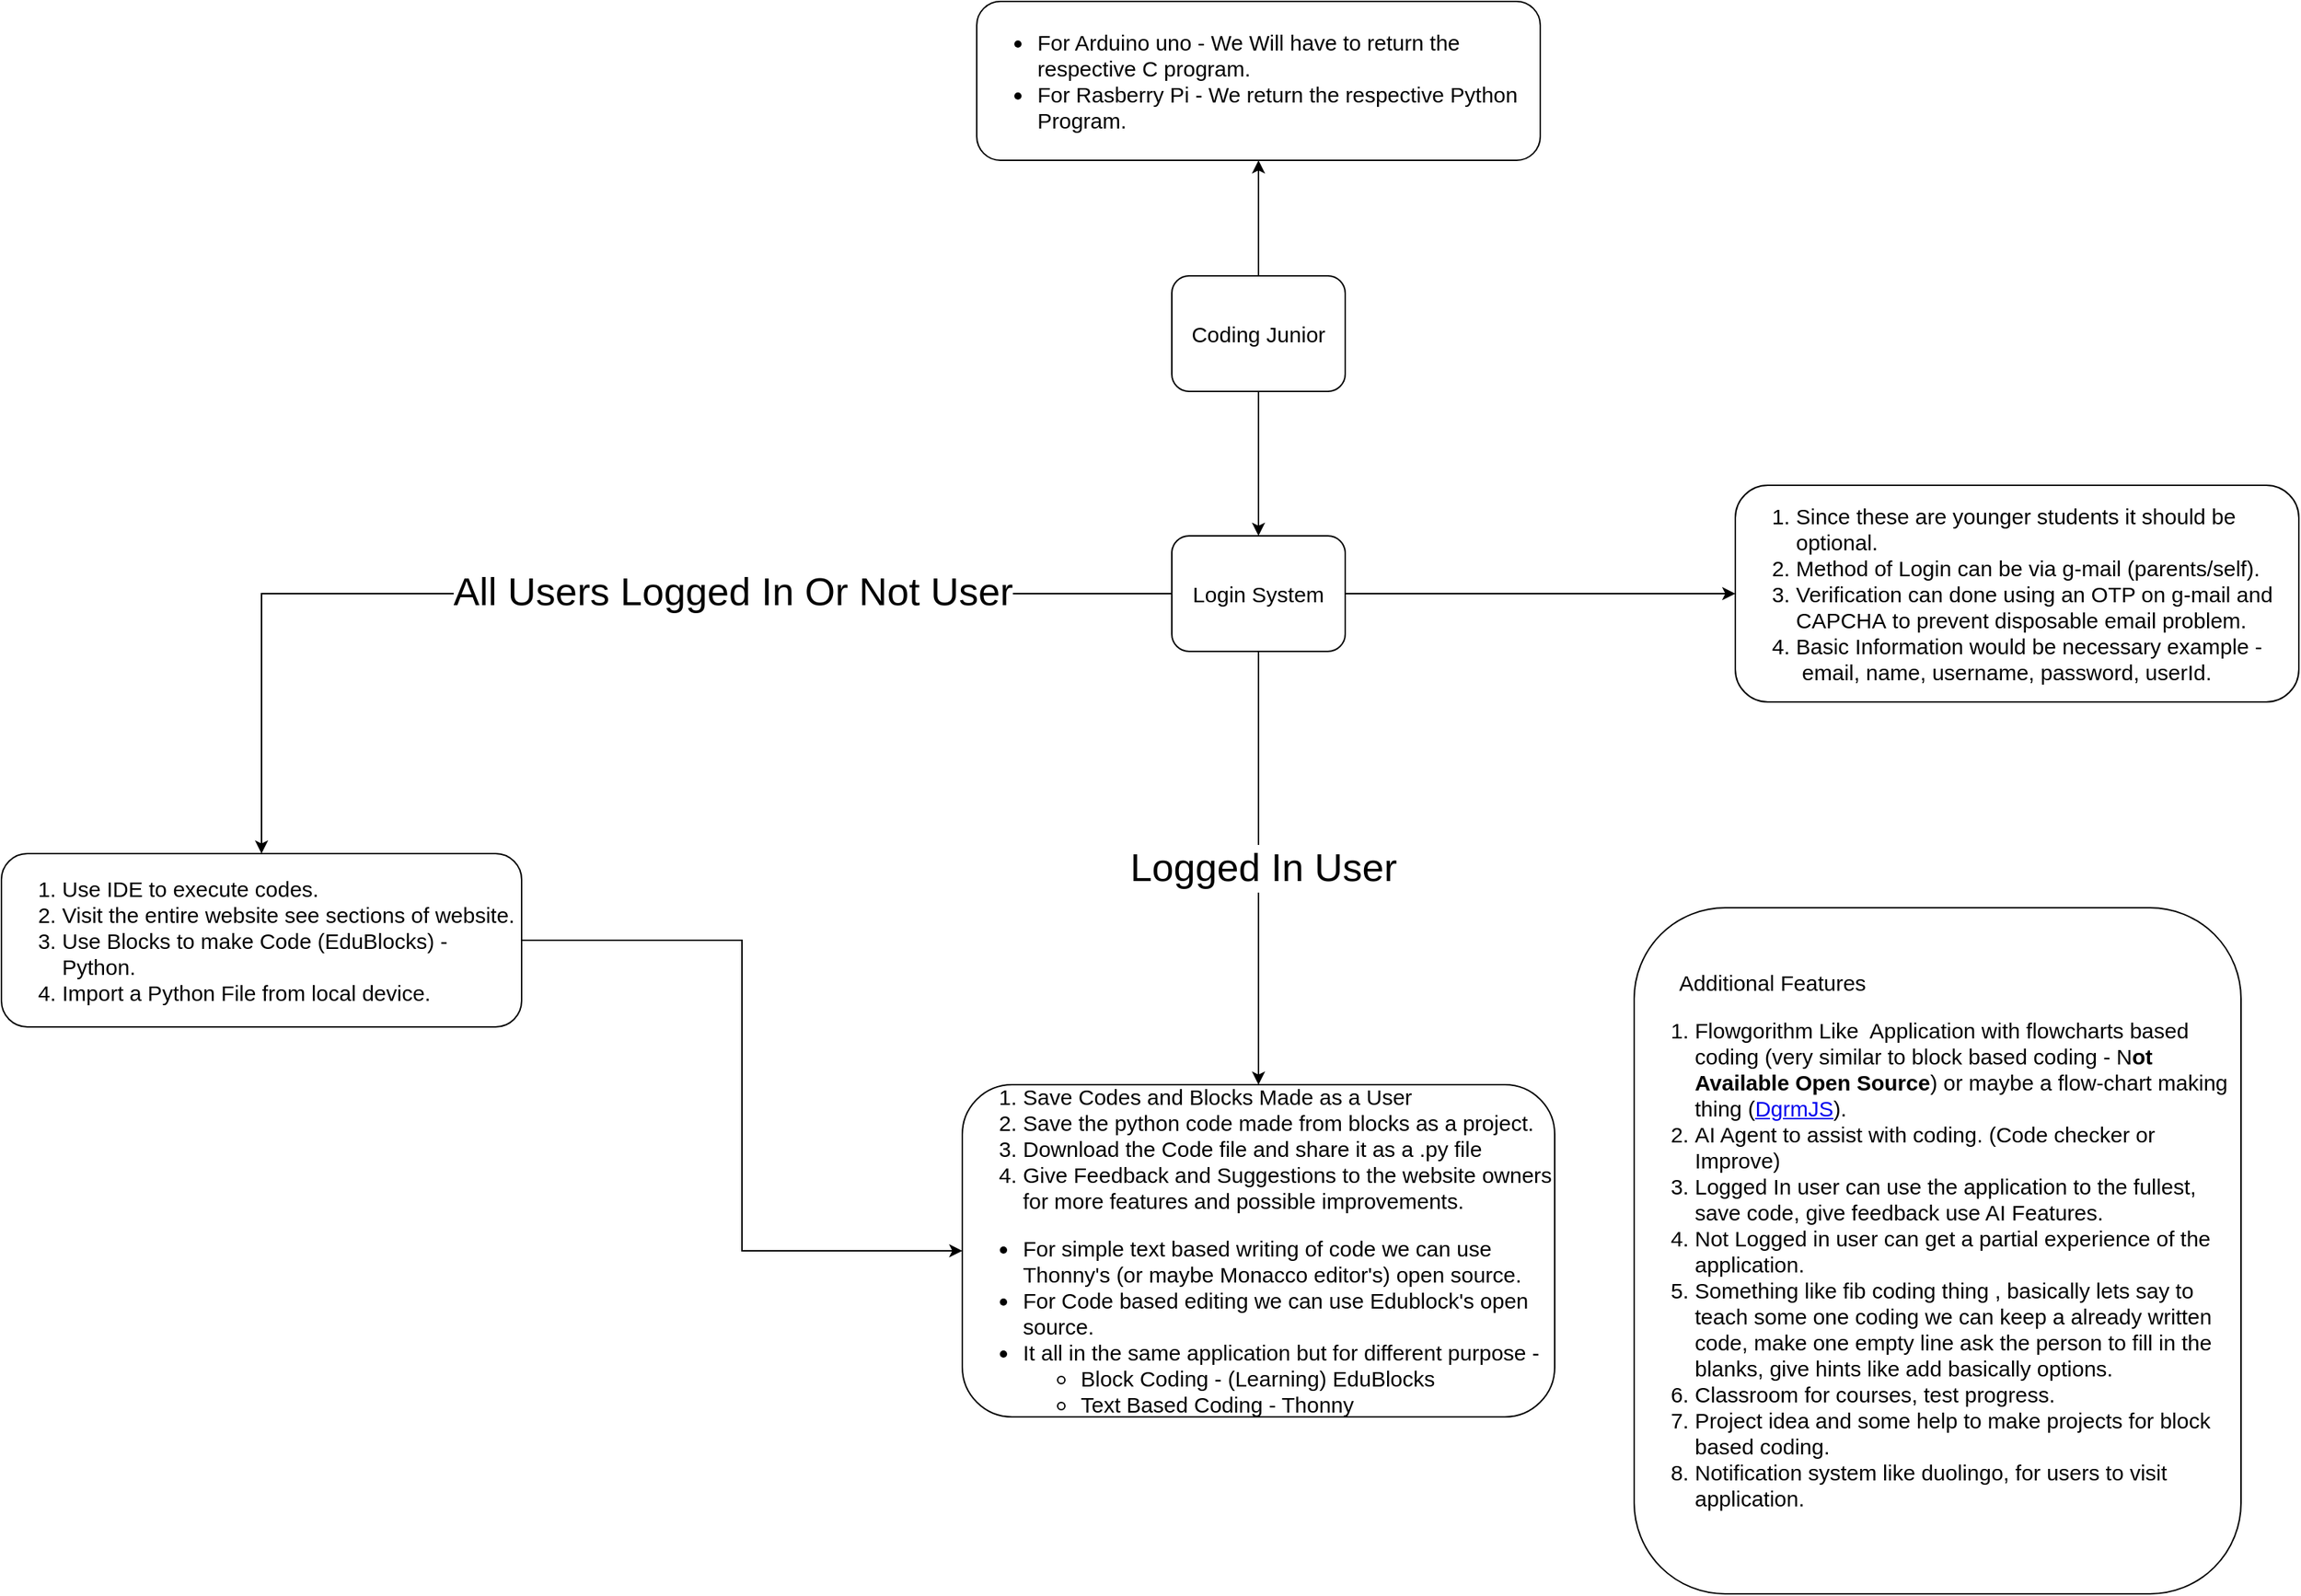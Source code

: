 <mxfile version="27.0.2">
  <diagram name="Page-1" id="27JIksZOyUg7H0xSe7Qw">
    <mxGraphModel dx="1939" dy="1714" grid="1" gridSize="10" guides="1" tooltips="1" connect="1" arrows="1" fold="1" page="1" pageScale="1" pageWidth="850" pageHeight="1100" math="0" shadow="0">
      <root>
        <mxCell id="0" />
        <mxCell id="1" parent="0" />
        <mxCell id="-FAzzV84QFnnn3e9Tf60-6" style="edgeStyle=orthogonalEdgeStyle;rounded=0;orthogonalLoop=1;jettySize=auto;html=1;" parent="1" source="-FAzzV84QFnnn3e9Tf60-1" target="-FAzzV84QFnnn3e9Tf60-4" edge="1">
          <mxGeometry relative="1" as="geometry" />
        </mxCell>
        <mxCell id="-FAzzV84QFnnn3e9Tf60-26" value="" style="edgeStyle=orthogonalEdgeStyle;rounded=0;orthogonalLoop=1;jettySize=auto;html=1;" parent="1" source="-FAzzV84QFnnn3e9Tf60-1" target="-FAzzV84QFnnn3e9Tf60-25" edge="1">
          <mxGeometry relative="1" as="geometry" />
        </mxCell>
        <mxCell id="-FAzzV84QFnnn3e9Tf60-1" value="Coding Junior" style="rounded=1;whiteSpace=wrap;html=1;fontSize=15;" parent="1" vertex="1">
          <mxGeometry x="280" y="40" width="120" height="80" as="geometry" />
        </mxCell>
        <mxCell id="-FAzzV84QFnnn3e9Tf60-11" style="edgeStyle=orthogonalEdgeStyle;rounded=0;orthogonalLoop=1;jettySize=auto;html=1;" parent="1" source="-FAzzV84QFnnn3e9Tf60-4" target="-FAzzV84QFnnn3e9Tf60-10" edge="1">
          <mxGeometry relative="1" as="geometry" />
        </mxCell>
        <mxCell id="-FAzzV84QFnnn3e9Tf60-13" value="" style="edgeStyle=orthogonalEdgeStyle;rounded=0;orthogonalLoop=1;jettySize=auto;html=1;" parent="1" source="-FAzzV84QFnnn3e9Tf60-4" target="-FAzzV84QFnnn3e9Tf60-12" edge="1">
          <mxGeometry relative="1" as="geometry" />
        </mxCell>
        <mxCell id="-FAzzV84QFnnn3e9Tf60-14" value="Logged In User" style="edgeLabel;html=1;align=center;verticalAlign=middle;resizable=0;points=[];fontSize=27;" parent="-FAzzV84QFnnn3e9Tf60-13" vertex="1" connectable="0">
          <mxGeometry x="0.001" y="3" relative="1" as="geometry">
            <mxPoint as="offset" />
          </mxGeometry>
        </mxCell>
        <mxCell id="-FAzzV84QFnnn3e9Tf60-18" style="edgeStyle=orthogonalEdgeStyle;rounded=0;orthogonalLoop=1;jettySize=auto;html=1;" parent="1" source="-FAzzV84QFnnn3e9Tf60-4" target="-FAzzV84QFnnn3e9Tf60-17" edge="1">
          <mxGeometry relative="1" as="geometry" />
        </mxCell>
        <mxCell id="-FAzzV84QFnnn3e9Tf60-21" value="&lt;span style=&quot;font-size: 27px;&quot;&gt;All Users Logged In Or Not User&lt;/span&gt;" style="edgeLabel;html=1;align=center;verticalAlign=middle;resizable=0;points=[];" parent="-FAzzV84QFnnn3e9Tf60-18" vertex="1" connectable="0">
          <mxGeometry x="-0.249" y="-1" relative="1" as="geometry">
            <mxPoint as="offset" />
          </mxGeometry>
        </mxCell>
        <mxCell id="-FAzzV84QFnnn3e9Tf60-4" value="Login System" style="rounded=1;whiteSpace=wrap;html=1;fontSize=15;" parent="1" vertex="1">
          <mxGeometry x="280" y="220" width="120" height="80" as="geometry" />
        </mxCell>
        <mxCell id="-FAzzV84QFnnn3e9Tf60-10" value="&lt;ol&gt;&lt;li&gt;Since these are younger students it should be optional.&lt;/li&gt;&lt;li&gt;Method of Login can be via g-mail (parents/self).&lt;/li&gt;&lt;li&gt;Verification can done using an OTP on g-mail and CAPCHA&lt;span style=&quot;text-align: center; background-color: transparent; color: light-dark(rgb(0, 0, 0), rgb(255, 255, 255));&quot;&gt;&amp;nbsp;to prevent disposable email problem.&lt;/span&gt;&lt;/li&gt;&lt;li&gt;&lt;span style=&quot;text-align: center; background-color: transparent; color: light-dark(rgb(0, 0, 0), rgb(255, 255, 255));&quot;&gt;Basic Information would be necessary example -&amp;nbsp; &amp;nbsp; &amp;nbsp;email, name, username, password, userId.&lt;/span&gt;&lt;/li&gt;&lt;/ol&gt;" style="rounded=1;whiteSpace=wrap;html=1;fontSize=15;align=left;" parent="1" vertex="1">
          <mxGeometry x="670" y="185" width="390" height="150" as="geometry" />
        </mxCell>
        <mxCell id="-FAzzV84QFnnn3e9Tf60-12" value="&lt;ol&gt;&lt;li&gt;Save Codes and Blocks Made as a User&amp;nbsp;&lt;/li&gt;&lt;li&gt;Save the python code made from blocks as a project.&lt;/li&gt;&lt;li&gt;Download the Code file and share it as a .py file&lt;/li&gt;&lt;li&gt;Give Feedback and Suggestions to the website owners for more features and possible improvements.&lt;/li&gt;&lt;/ol&gt;&lt;div&gt;&lt;ul&gt;&lt;li&gt;For simple text based writing of code we can use Thonny&#39;s (or maybe Monacco editor&#39;s)&amp;nbsp;open source.&lt;/li&gt;&lt;li&gt;For Code based editing we can use Edublock&#39;s open source.&lt;/li&gt;&lt;li&gt;It all in the same application but for different purpose -&amp;nbsp;&lt;/li&gt;&lt;ul&gt;&lt;li&gt;Block Coding - (Learning) EduBlocks&lt;/li&gt;&lt;li&gt;Text Based Coding - Thonny&amp;nbsp;&lt;/li&gt;&lt;/ul&gt;&lt;/ul&gt;&lt;/div&gt;" style="whiteSpace=wrap;html=1;fontSize=15;rounded=1;align=left;" parent="1" vertex="1">
          <mxGeometry x="135" y="600" width="410" height="230" as="geometry" />
        </mxCell>
        <mxCell id="-FAzzV84QFnnn3e9Tf60-29" style="edgeStyle=orthogonalEdgeStyle;rounded=0;orthogonalLoop=1;jettySize=auto;html=1;entryX=0;entryY=0.5;entryDx=0;entryDy=0;" parent="1" source="-FAzzV84QFnnn3e9Tf60-17" target="-FAzzV84QFnnn3e9Tf60-12" edge="1">
          <mxGeometry relative="1" as="geometry" />
        </mxCell>
        <mxCell id="-FAzzV84QFnnn3e9Tf60-17" value="&lt;ol&gt;&lt;li&gt;Use IDE to execute codes.&lt;/li&gt;&lt;li&gt;Visit the entire website see sections of website.&lt;/li&gt;&lt;li&gt;Use Blocks to make Code (EduBlocks) - Python.&lt;/li&gt;&lt;li&gt;Import a Python File from local device.&lt;/li&gt;&lt;/ol&gt;" style="whiteSpace=wrap;html=1;fontSize=15;rounded=1;align=left;" parent="1" vertex="1">
          <mxGeometry x="-530" y="440" width="360" height="120" as="geometry" />
        </mxCell>
        <mxCell id="-FAzzV84QFnnn3e9Tf60-25" value="&lt;ul&gt;&lt;li&gt;For Arduino uno -&amp;nbsp;&lt;span style=&quot;background-color: transparent; color: light-dark(rgb(0, 0, 0), rgb(255, 255, 255));&quot;&gt;We Will have to return the respective C program.&lt;/span&gt;&lt;/li&gt;&lt;li&gt;&lt;span style=&quot;background-color: transparent; color: light-dark(rgb(0, 0, 0), rgb(255, 255, 255));&quot;&gt;For Rasberry Pi - We return the respective Python Program.&amp;nbsp;&lt;/span&gt;&lt;/li&gt;&lt;/ul&gt;" style="rounded=1;whiteSpace=wrap;html=1;fontSize=15;align=left;" parent="1" vertex="1">
          <mxGeometry x="145" y="-150" width="390" height="110" as="geometry" />
        </mxCell>
        <mxCell id="-FAzzV84QFnnn3e9Tf60-28" value="&lt;div&gt;&amp;nbsp; &amp;nbsp; &amp;nbsp; &amp;nbsp;Additional Features&amp;nbsp;&lt;/div&gt;&lt;div&gt;&lt;ol&gt;&lt;li&gt;Flowgorithm Like&amp;nbsp; Application with flowcharts based coding (very similar to block based coding - N&lt;b&gt;ot Available Open Source&lt;/b&gt;) or maybe a flow-chart making thing (&lt;a href=&quot;https://github.com/AlexeyBoiko/DgrmJS&quot;&gt;DgrmJS&lt;/a&gt;).&amp;nbsp;&amp;nbsp;&lt;/li&gt;&lt;li&gt;AI Agent to assist with coding. (Code checker or Improve)&lt;/li&gt;&lt;li&gt;Logged In user can use the application to the fullest, save code, give feedback use AI Features.&lt;/li&gt;&lt;li&gt;Not Logged in user can get a partial experience of the application.&amp;nbsp;&lt;/li&gt;&lt;li&gt;Something like fib coding thing , basically lets say to teach some one coding we can keep a already written code, make one empty line ask the person to fill in the blanks, give hints like add basically options.&lt;/li&gt;&lt;li&gt;Classroom for courses, test progress.&lt;/li&gt;&lt;li&gt;Project idea and some help to make projects for block based coding.&lt;/li&gt;&lt;li&gt;Notification system like duolingo, for users to visit application.&lt;/li&gt;&lt;/ol&gt;&lt;/div&gt;" style="whiteSpace=wrap;html=1;fontSize=15;rounded=1;align=left;" parent="1" vertex="1">
          <mxGeometry x="600" y="477.5" width="420" height="475" as="geometry" />
        </mxCell>
      </root>
    </mxGraphModel>
  </diagram>
</mxfile>
